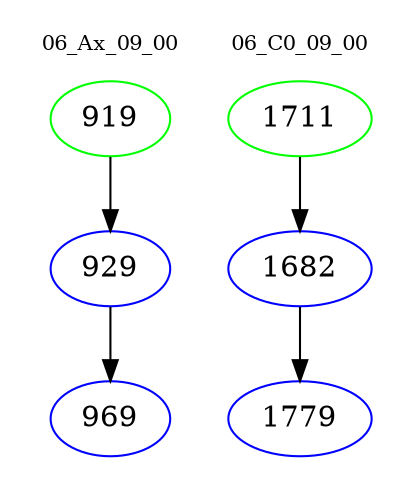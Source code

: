 digraph{
subgraph cluster_0 {
color = white
label = "06_Ax_09_00";
fontsize=10;
T0_919 [label="919", color="green"]
T0_919 -> T0_929 [color="black"]
T0_929 [label="929", color="blue"]
T0_929 -> T0_969 [color="black"]
T0_969 [label="969", color="blue"]
}
subgraph cluster_1 {
color = white
label = "06_C0_09_00";
fontsize=10;
T1_1711 [label="1711", color="green"]
T1_1711 -> T1_1682 [color="black"]
T1_1682 [label="1682", color="blue"]
T1_1682 -> T1_1779 [color="black"]
T1_1779 [label="1779", color="blue"]
}
}
